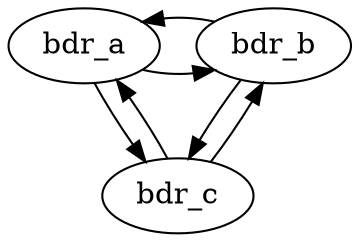 digraph BDR_Simple {
    bdr_a -> bdr_b;
    bdr_a -> bdr_c;
    bdr_b -> bdr_a;
    bdr_b -> bdr_c;
    bdr_c -> bdr_a;
    bdr_c -> bdr_b;

    { rank=same; bdr_a bdr_b }
}
